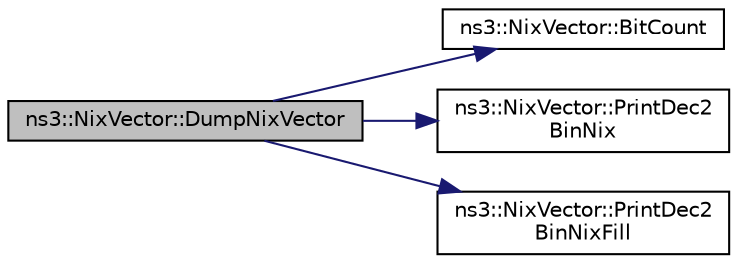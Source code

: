 digraph "ns3::NixVector::DumpNixVector"
{
 // LATEX_PDF_SIZE
  edge [fontname="Helvetica",fontsize="10",labelfontname="Helvetica",labelfontsize="10"];
  node [fontname="Helvetica",fontsize="10",shape=record];
  rankdir="LR";
  Node1 [label="ns3::NixVector::DumpNixVector",height=0.2,width=0.4,color="black", fillcolor="grey75", style="filled", fontcolor="black",tooltip="Print the NixVector."];
  Node1 -> Node2 [color="midnightblue",fontsize="10",style="solid",fontname="Helvetica"];
  Node2 [label="ns3::NixVector::BitCount",height=0.2,width=0.4,color="black", fillcolor="white", style="filled",URL="$classns3_1_1_nix_vector.html#abfcb040e5ff8a644c7f5d1b3503f8187",tooltip=" "];
  Node1 -> Node3 [color="midnightblue",fontsize="10",style="solid",fontname="Helvetica"];
  Node3 [label="ns3::NixVector::PrintDec2\lBinNix",height=0.2,width=0.4,color="black", fillcolor="white", style="filled",URL="$classns3_1_1_nix_vector.html#ad587bedf1c0b68fd6ad07ed69bce3a89",tooltip="Internal for pretty printing of nix-vector (no fill)"];
  Node1 -> Node4 [color="midnightblue",fontsize="10",style="solid",fontname="Helvetica"];
  Node4 [label="ns3::NixVector::PrintDec2\lBinNixFill",height=0.2,width=0.4,color="black", fillcolor="white", style="filled",URL="$classns3_1_1_nix_vector.html#a66ccacbfe4cecf6d9ac3167358a7e61e",tooltip="Internal for pretty printing of nix-vector (fill)"];
}
